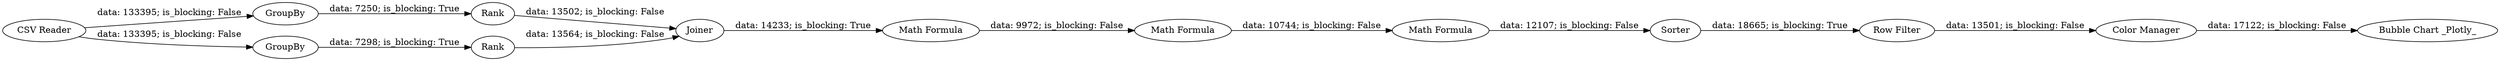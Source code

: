 digraph {
	"1622132513945684998_20" [label="Math Formula"]
	"1622132513945684998_1" [label="CSV Reader"]
	"1622132513945684998_16" [label="Row Filter"]
	"1622132513945684998_19" [label="Math Formula"]
	"1622132513945684998_2" [label=Rank]
	"1622132513945684998_13" [label="Math Formula"]
	"1622132513945684998_10" [label=Joiner]
	"1622132513945684998_5" [label=GroupBy]
	"1622132513945684998_18" [label="Bubble Chart _Plotly_"]
	"1622132513945684998_17" [label=Sorter]
	"1622132513945684998_15" [label="Color Manager"]
	"1622132513945684998_4" [label=Rank]
	"1622132513945684998_3" [label=GroupBy]
	"1622132513945684998_19" -> "1622132513945684998_20" [label="data: 10744; is_blocking: False"]
	"1622132513945684998_1" -> "1622132513945684998_3" [label="data: 133395; is_blocking: False"]
	"1622132513945684998_13" -> "1622132513945684998_19" [label="data: 9972; is_blocking: False"]
	"1622132513945684998_16" -> "1622132513945684998_15" [label="data: 13501; is_blocking: False"]
	"1622132513945684998_1" -> "1622132513945684998_5" [label="data: 133395; is_blocking: False"]
	"1622132513945684998_4" -> "1622132513945684998_10" [label="data: 13502; is_blocking: False"]
	"1622132513945684998_10" -> "1622132513945684998_13" [label="data: 14233; is_blocking: True"]
	"1622132513945684998_5" -> "1622132513945684998_4" [label="data: 7250; is_blocking: True"]
	"1622132513945684998_20" -> "1622132513945684998_17" [label="data: 12107; is_blocking: False"]
	"1622132513945684998_3" -> "1622132513945684998_2" [label="data: 7298; is_blocking: True"]
	"1622132513945684998_15" -> "1622132513945684998_18" [label="data: 17122; is_blocking: False"]
	"1622132513945684998_17" -> "1622132513945684998_16" [label="data: 18665; is_blocking: True"]
	"1622132513945684998_2" -> "1622132513945684998_10" [label="data: 13564; is_blocking: False"]
	rankdir=LR
}
